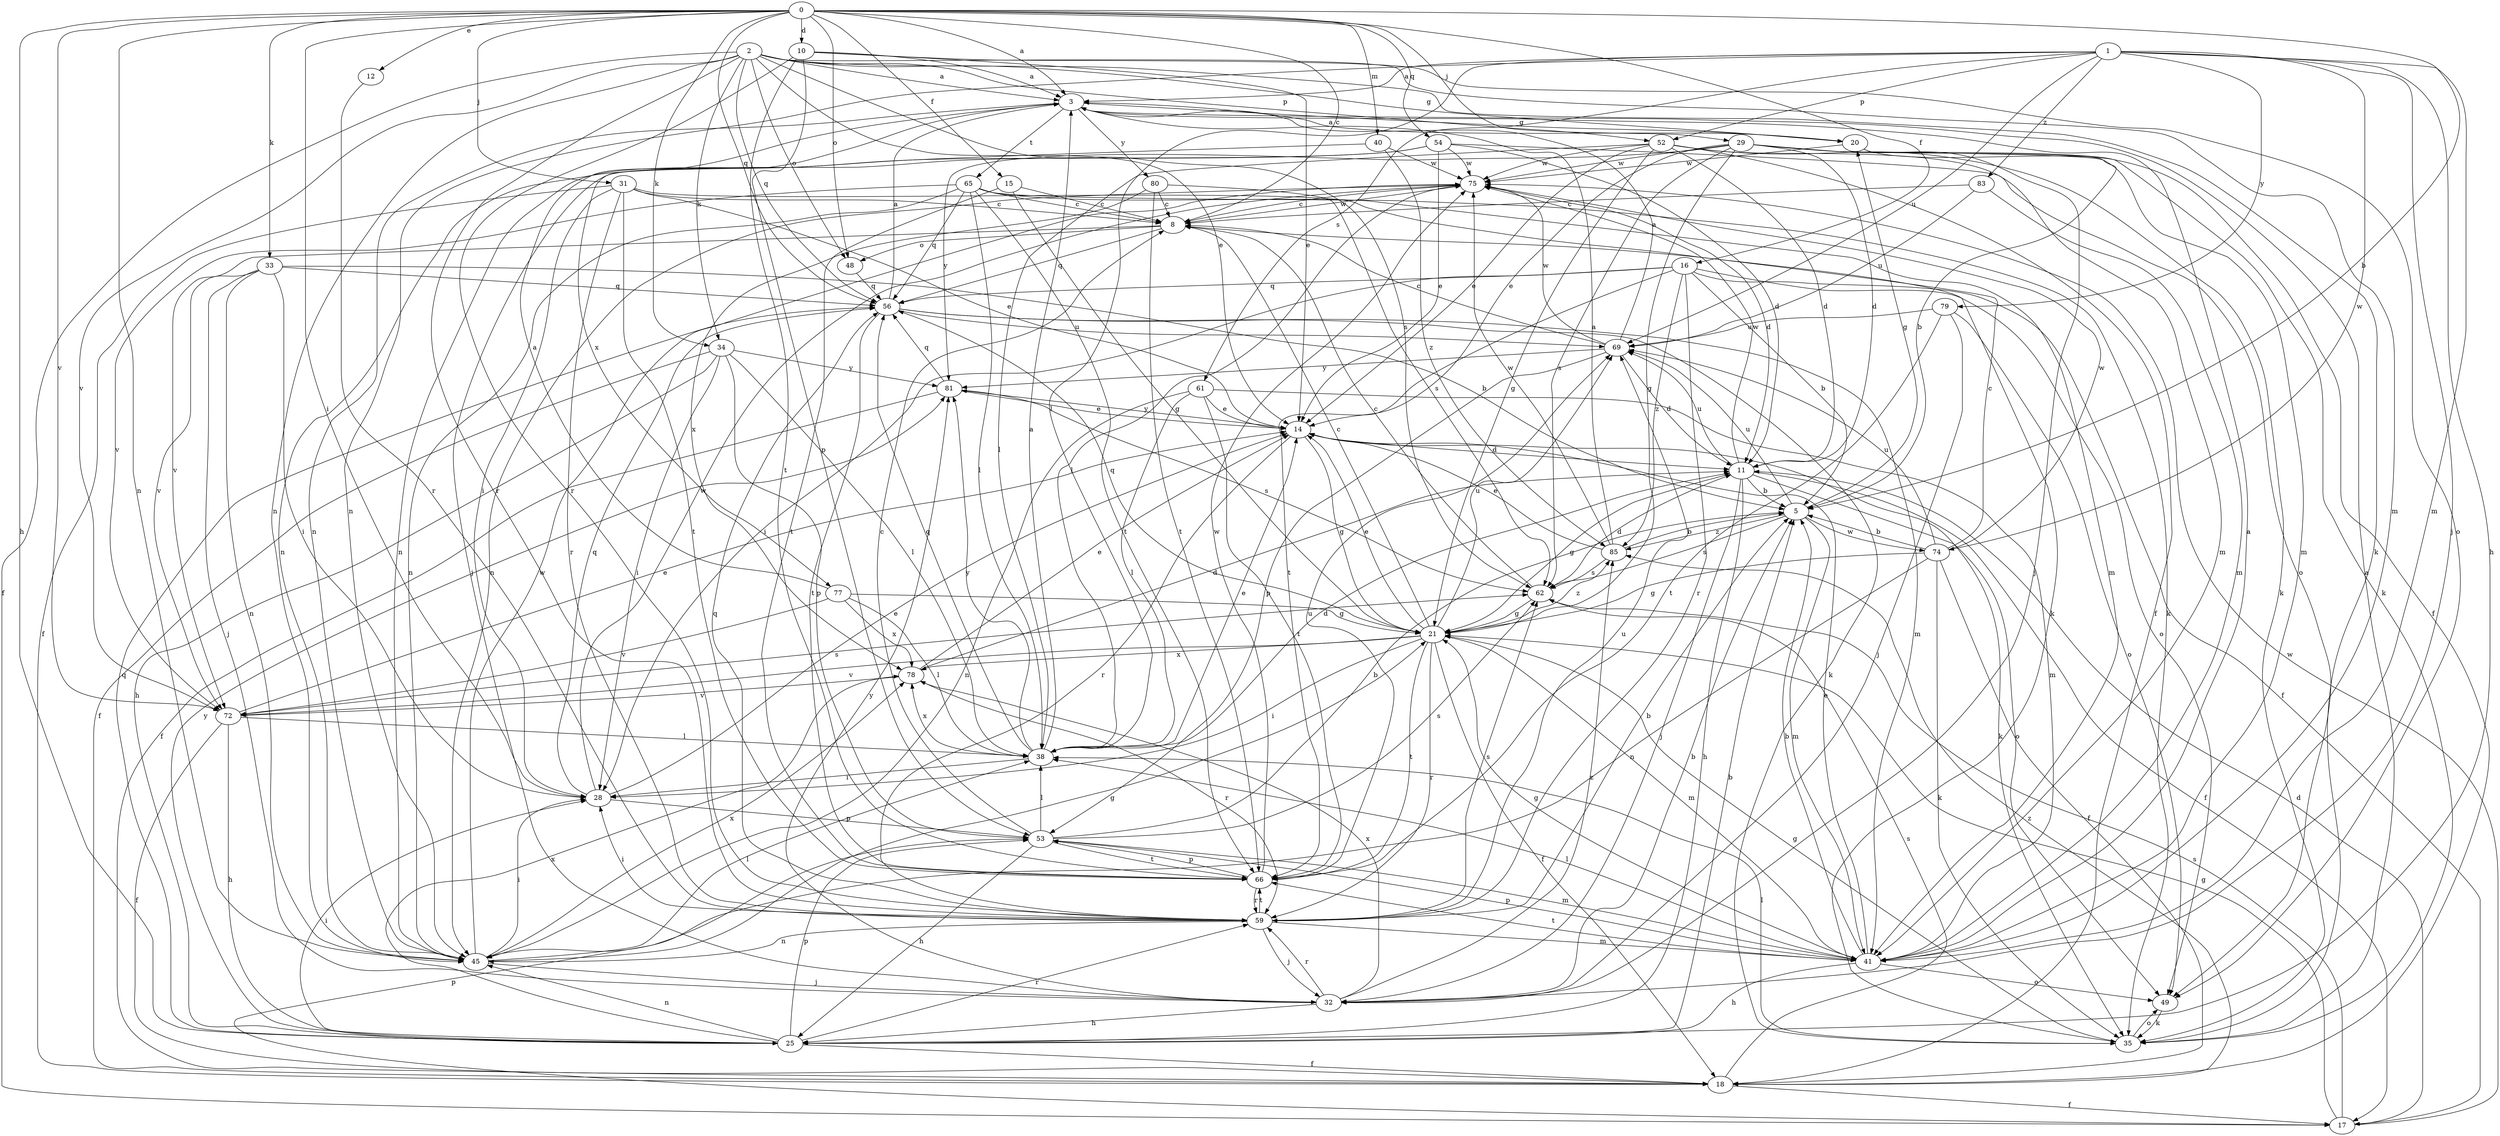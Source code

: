 strict digraph  {
0;
1;
2;
3;
5;
8;
10;
11;
12;
14;
15;
16;
17;
18;
20;
21;
25;
28;
29;
31;
32;
33;
34;
35;
38;
40;
41;
45;
48;
49;
52;
53;
54;
56;
59;
61;
62;
65;
66;
69;
72;
74;
75;
77;
78;
79;
80;
81;
83;
85;
0 -> 3  [label=a];
0 -> 5  [label=b];
0 -> 8  [label=c];
0 -> 10  [label=d];
0 -> 12  [label=e];
0 -> 15  [label=f];
0 -> 16  [label=f];
0 -> 25  [label=h];
0 -> 28  [label=i];
0 -> 29  [label=j];
0 -> 31  [label=j];
0 -> 33  [label=k];
0 -> 34  [label=k];
0 -> 40  [label=m];
0 -> 45  [label=n];
0 -> 48  [label=o];
0 -> 54  [label=q];
0 -> 56  [label=q];
0 -> 72  [label=v];
1 -> 3  [label=a];
1 -> 25  [label=h];
1 -> 32  [label=j];
1 -> 38  [label=l];
1 -> 41  [label=m];
1 -> 45  [label=n];
1 -> 52  [label=p];
1 -> 61  [label=s];
1 -> 69  [label=u];
1 -> 74  [label=w];
1 -> 79  [label=y];
1 -> 83  [label=z];
2 -> 3  [label=a];
2 -> 14  [label=e];
2 -> 17  [label=f];
2 -> 20  [label=g];
2 -> 34  [label=k];
2 -> 35  [label=k];
2 -> 41  [label=m];
2 -> 45  [label=n];
2 -> 48  [label=o];
2 -> 52  [label=p];
2 -> 56  [label=q];
2 -> 59  [label=r];
2 -> 62  [label=s];
2 -> 72  [label=v];
3 -> 20  [label=g];
3 -> 45  [label=n];
3 -> 65  [label=t];
3 -> 77  [label=x];
3 -> 80  [label=y];
5 -> 20  [label=g];
5 -> 41  [label=m];
5 -> 62  [label=s];
5 -> 69  [label=u];
5 -> 74  [label=w];
5 -> 85  [label=z];
8 -> 48  [label=o];
8 -> 56  [label=q];
8 -> 72  [label=v];
8 -> 75  [label=w];
10 -> 3  [label=a];
10 -> 14  [label=e];
10 -> 49  [label=o];
10 -> 53  [label=p];
10 -> 59  [label=r];
10 -> 66  [label=t];
11 -> 5  [label=b];
11 -> 17  [label=f];
11 -> 21  [label=g];
11 -> 25  [label=h];
11 -> 32  [label=j];
11 -> 49  [label=o];
11 -> 69  [label=u];
11 -> 75  [label=w];
12 -> 59  [label=r];
14 -> 11  [label=d];
14 -> 21  [label=g];
14 -> 35  [label=k];
14 -> 59  [label=r];
14 -> 81  [label=y];
15 -> 8  [label=c];
15 -> 21  [label=g];
15 -> 66  [label=t];
16 -> 5  [label=b];
16 -> 17  [label=f];
16 -> 28  [label=i];
16 -> 49  [label=o];
16 -> 56  [label=q];
16 -> 59  [label=r];
16 -> 66  [label=t];
16 -> 85  [label=z];
17 -> 11  [label=d];
17 -> 21  [label=g];
17 -> 53  [label=p];
17 -> 62  [label=s];
17 -> 75  [label=w];
18 -> 17  [label=f];
18 -> 62  [label=s];
18 -> 85  [label=z];
20 -> 3  [label=a];
20 -> 5  [label=b];
20 -> 18  [label=f];
20 -> 75  [label=w];
21 -> 8  [label=c];
21 -> 14  [label=e];
21 -> 18  [label=f];
21 -> 28  [label=i];
21 -> 41  [label=m];
21 -> 56  [label=q];
21 -> 59  [label=r];
21 -> 66  [label=t];
21 -> 69  [label=u];
21 -> 72  [label=v];
21 -> 78  [label=x];
21 -> 85  [label=z];
25 -> 5  [label=b];
25 -> 18  [label=f];
25 -> 28  [label=i];
25 -> 45  [label=n];
25 -> 53  [label=p];
25 -> 56  [label=q];
25 -> 59  [label=r];
25 -> 78  [label=x];
25 -> 81  [label=y];
28 -> 14  [label=e];
28 -> 53  [label=p];
28 -> 56  [label=q];
28 -> 75  [label=w];
29 -> 11  [label=d];
29 -> 14  [label=e];
29 -> 21  [label=g];
29 -> 32  [label=j];
29 -> 35  [label=k];
29 -> 41  [label=m];
29 -> 62  [label=s];
29 -> 75  [label=w];
29 -> 81  [label=y];
31 -> 8  [label=c];
31 -> 14  [label=e];
31 -> 18  [label=f];
31 -> 28  [label=i];
31 -> 35  [label=k];
31 -> 59  [label=r];
31 -> 66  [label=t];
32 -> 5  [label=b];
32 -> 25  [label=h];
32 -> 59  [label=r];
32 -> 78  [label=x];
32 -> 81  [label=y];
32 -> 85  [label=z];
33 -> 5  [label=b];
33 -> 28  [label=i];
33 -> 32  [label=j];
33 -> 45  [label=n];
33 -> 56  [label=q];
33 -> 72  [label=v];
34 -> 18  [label=f];
34 -> 25  [label=h];
34 -> 28  [label=i];
34 -> 38  [label=l];
34 -> 53  [label=p];
34 -> 81  [label=y];
35 -> 3  [label=a];
35 -> 21  [label=g];
35 -> 38  [label=l];
35 -> 49  [label=o];
38 -> 3  [label=a];
38 -> 11  [label=d];
38 -> 14  [label=e];
38 -> 28  [label=i];
38 -> 56  [label=q];
38 -> 78  [label=x];
38 -> 81  [label=y];
40 -> 45  [label=n];
40 -> 75  [label=w];
40 -> 85  [label=z];
41 -> 3  [label=a];
41 -> 5  [label=b];
41 -> 14  [label=e];
41 -> 21  [label=g];
41 -> 25  [label=h];
41 -> 38  [label=l];
41 -> 49  [label=o];
41 -> 53  [label=p];
41 -> 66  [label=t];
45 -> 21  [label=g];
45 -> 28  [label=i];
45 -> 32  [label=j];
45 -> 38  [label=l];
45 -> 75  [label=w];
45 -> 78  [label=x];
48 -> 56  [label=q];
49 -> 35  [label=k];
52 -> 11  [label=d];
52 -> 14  [label=e];
52 -> 18  [label=f];
52 -> 21  [label=g];
52 -> 35  [label=k];
52 -> 38  [label=l];
52 -> 41  [label=m];
52 -> 75  [label=w];
53 -> 5  [label=b];
53 -> 8  [label=c];
53 -> 25  [label=h];
53 -> 38  [label=l];
53 -> 41  [label=m];
53 -> 62  [label=s];
53 -> 66  [label=t];
54 -> 11  [label=d];
54 -> 14  [label=e];
54 -> 32  [label=j];
54 -> 45  [label=n];
54 -> 49  [label=o];
54 -> 75  [label=w];
56 -> 3  [label=a];
56 -> 35  [label=k];
56 -> 41  [label=m];
56 -> 66  [label=t];
56 -> 69  [label=u];
59 -> 5  [label=b];
59 -> 28  [label=i];
59 -> 32  [label=j];
59 -> 41  [label=m];
59 -> 45  [label=n];
59 -> 56  [label=q];
59 -> 62  [label=s];
59 -> 66  [label=t];
59 -> 69  [label=u];
61 -> 14  [label=e];
61 -> 38  [label=l];
61 -> 41  [label=m];
61 -> 45  [label=n];
61 -> 66  [label=t];
62 -> 8  [label=c];
62 -> 11  [label=d];
62 -> 21  [label=g];
65 -> 8  [label=c];
65 -> 35  [label=k];
65 -> 38  [label=l];
65 -> 41  [label=m];
65 -> 45  [label=n];
65 -> 56  [label=q];
65 -> 66  [label=t];
65 -> 72  [label=v];
66 -> 53  [label=p];
66 -> 59  [label=r];
66 -> 69  [label=u];
66 -> 75  [label=w];
69 -> 3  [label=a];
69 -> 8  [label=c];
69 -> 11  [label=d];
69 -> 53  [label=p];
69 -> 75  [label=w];
69 -> 81  [label=y];
72 -> 14  [label=e];
72 -> 18  [label=f];
72 -> 25  [label=h];
72 -> 38  [label=l];
72 -> 62  [label=s];
74 -> 5  [label=b];
74 -> 8  [label=c];
74 -> 18  [label=f];
74 -> 21  [label=g];
74 -> 35  [label=k];
74 -> 45  [label=n];
74 -> 69  [label=u];
74 -> 75  [label=w];
75 -> 8  [label=c];
75 -> 11  [label=d];
75 -> 38  [label=l];
75 -> 45  [label=n];
77 -> 3  [label=a];
77 -> 21  [label=g];
77 -> 38  [label=l];
77 -> 72  [label=v];
77 -> 78  [label=x];
78 -> 11  [label=d];
78 -> 14  [label=e];
78 -> 59  [label=r];
78 -> 72  [label=v];
79 -> 32  [label=j];
79 -> 49  [label=o];
79 -> 66  [label=t];
79 -> 69  [label=u];
80 -> 8  [label=c];
80 -> 62  [label=s];
80 -> 66  [label=t];
80 -> 78  [label=x];
81 -> 14  [label=e];
81 -> 18  [label=f];
81 -> 56  [label=q];
81 -> 62  [label=s];
83 -> 8  [label=c];
83 -> 41  [label=m];
83 -> 69  [label=u];
85 -> 3  [label=a];
85 -> 5  [label=b];
85 -> 14  [label=e];
85 -> 62  [label=s];
85 -> 75  [label=w];
}
